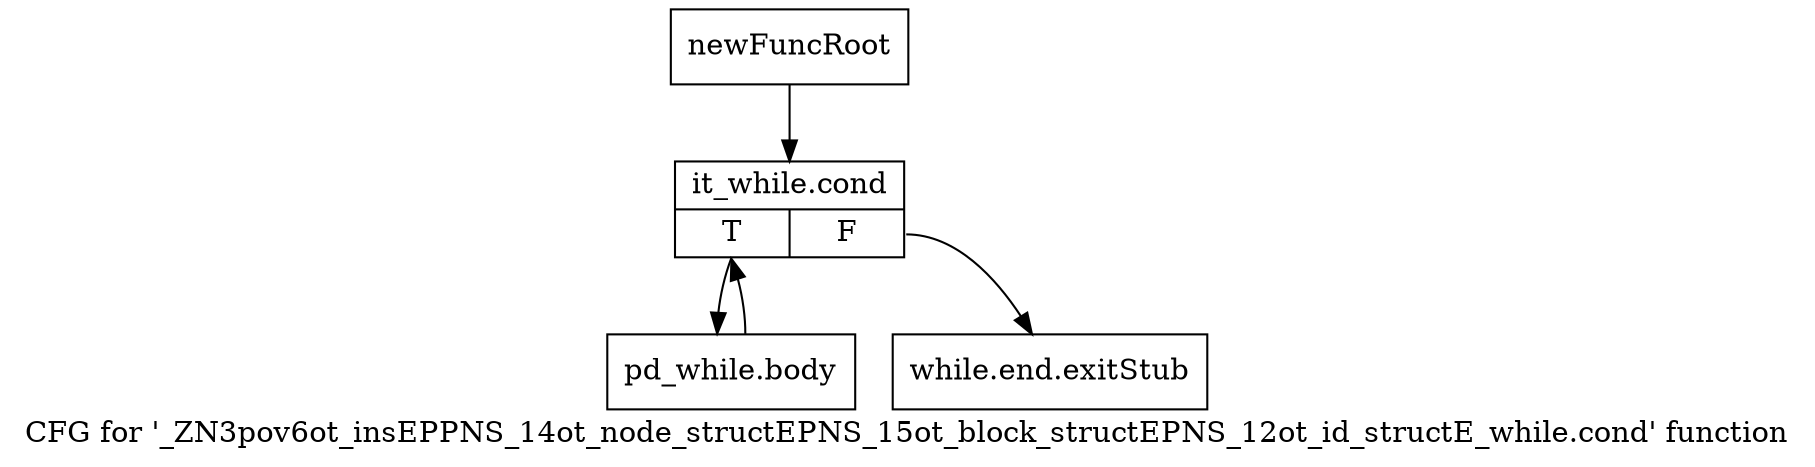digraph "CFG for '_ZN3pov6ot_insEPPNS_14ot_node_structEPNS_15ot_block_structEPNS_12ot_id_structE_while.cond' function" {
	label="CFG for '_ZN3pov6ot_insEPPNS_14ot_node_structEPNS_15ot_block_structEPNS_12ot_id_structE_while.cond' function";

	Node0x26da0f0 [shape=record,label="{newFuncRoot}"];
	Node0x26da0f0 -> Node0x26da190;
	Node0x26da140 [shape=record,label="{while.end.exitStub}"];
	Node0x26da190 [shape=record,label="{it_while.cond|{<s0>T|<s1>F}}"];
	Node0x26da190:s0 -> Node0x26da1e0;
	Node0x26da190:s1 -> Node0x26da140;
	Node0x26da1e0 [shape=record,label="{pd_while.body}"];
	Node0x26da1e0 -> Node0x26da190;
}
